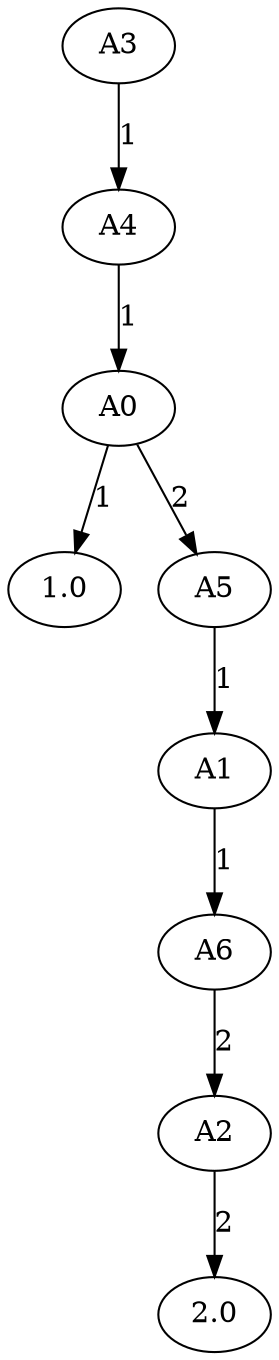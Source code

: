 // Random importance
digraph {
	3 [label=A3]
	4 [label=A4]
	3 -> 4 [label=1]
	0 [label=A0]
	4 -> 0 [label=1]
	1.0 [label=1.0]
	0 -> 1.0 [label=1]
	5 [label=A5]
	0 -> 5 [label=2]
	1 [label=A1]
	5 -> 1 [label=1]
	6 [label=A6]
	1 -> 6 [label=1]
	2 [label=A2]
	6 -> 2 [label=2]
	2.0 [label=2.0]
	2 -> 2.0 [label=2]
}
